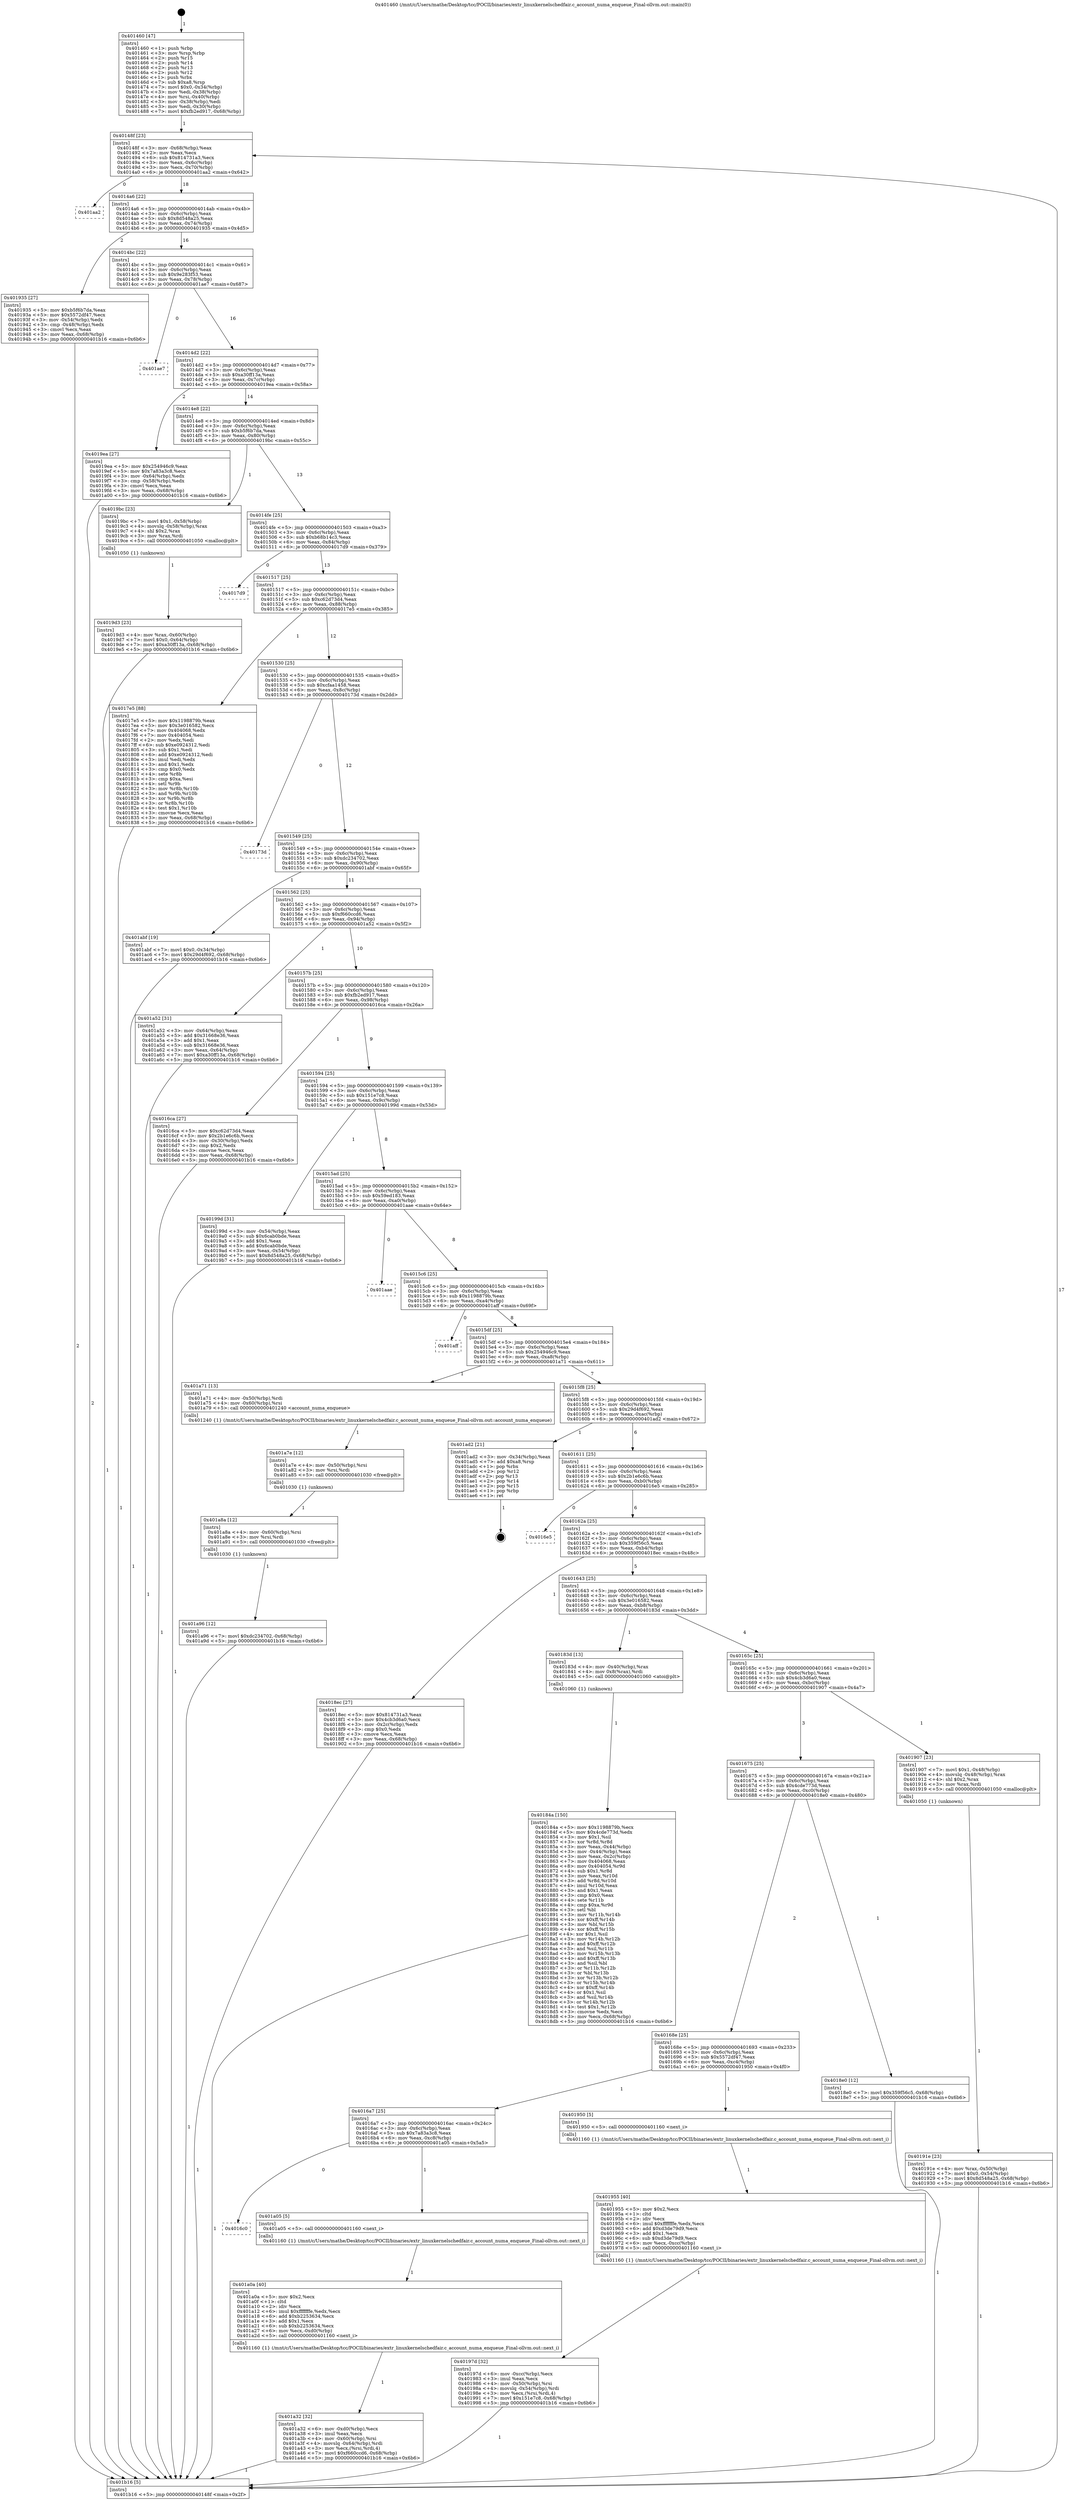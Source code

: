 digraph "0x401460" {
  label = "0x401460 (/mnt/c/Users/mathe/Desktop/tcc/POCII/binaries/extr_linuxkernelschedfair.c_account_numa_enqueue_Final-ollvm.out::main(0))"
  labelloc = "t"
  node[shape=record]

  Entry [label="",width=0.3,height=0.3,shape=circle,fillcolor=black,style=filled]
  "0x40148f" [label="{
     0x40148f [23]\l
     | [instrs]\l
     &nbsp;&nbsp;0x40148f \<+3\>: mov -0x68(%rbp),%eax\l
     &nbsp;&nbsp;0x401492 \<+2\>: mov %eax,%ecx\l
     &nbsp;&nbsp;0x401494 \<+6\>: sub $0x814731a3,%ecx\l
     &nbsp;&nbsp;0x40149a \<+3\>: mov %eax,-0x6c(%rbp)\l
     &nbsp;&nbsp;0x40149d \<+3\>: mov %ecx,-0x70(%rbp)\l
     &nbsp;&nbsp;0x4014a0 \<+6\>: je 0000000000401aa2 \<main+0x642\>\l
  }"]
  "0x401aa2" [label="{
     0x401aa2\l
  }", style=dashed]
  "0x4014a6" [label="{
     0x4014a6 [22]\l
     | [instrs]\l
     &nbsp;&nbsp;0x4014a6 \<+5\>: jmp 00000000004014ab \<main+0x4b\>\l
     &nbsp;&nbsp;0x4014ab \<+3\>: mov -0x6c(%rbp),%eax\l
     &nbsp;&nbsp;0x4014ae \<+5\>: sub $0x8d548a25,%eax\l
     &nbsp;&nbsp;0x4014b3 \<+3\>: mov %eax,-0x74(%rbp)\l
     &nbsp;&nbsp;0x4014b6 \<+6\>: je 0000000000401935 \<main+0x4d5\>\l
  }"]
  Exit [label="",width=0.3,height=0.3,shape=circle,fillcolor=black,style=filled,peripheries=2]
  "0x401935" [label="{
     0x401935 [27]\l
     | [instrs]\l
     &nbsp;&nbsp;0x401935 \<+5\>: mov $0xb5f6b7da,%eax\l
     &nbsp;&nbsp;0x40193a \<+5\>: mov $0x5572df47,%ecx\l
     &nbsp;&nbsp;0x40193f \<+3\>: mov -0x54(%rbp),%edx\l
     &nbsp;&nbsp;0x401942 \<+3\>: cmp -0x48(%rbp),%edx\l
     &nbsp;&nbsp;0x401945 \<+3\>: cmovl %ecx,%eax\l
     &nbsp;&nbsp;0x401948 \<+3\>: mov %eax,-0x68(%rbp)\l
     &nbsp;&nbsp;0x40194b \<+5\>: jmp 0000000000401b16 \<main+0x6b6\>\l
  }"]
  "0x4014bc" [label="{
     0x4014bc [22]\l
     | [instrs]\l
     &nbsp;&nbsp;0x4014bc \<+5\>: jmp 00000000004014c1 \<main+0x61\>\l
     &nbsp;&nbsp;0x4014c1 \<+3\>: mov -0x6c(%rbp),%eax\l
     &nbsp;&nbsp;0x4014c4 \<+5\>: sub $0x9e283f53,%eax\l
     &nbsp;&nbsp;0x4014c9 \<+3\>: mov %eax,-0x78(%rbp)\l
     &nbsp;&nbsp;0x4014cc \<+6\>: je 0000000000401ae7 \<main+0x687\>\l
  }"]
  "0x401a96" [label="{
     0x401a96 [12]\l
     | [instrs]\l
     &nbsp;&nbsp;0x401a96 \<+7\>: movl $0xdc234702,-0x68(%rbp)\l
     &nbsp;&nbsp;0x401a9d \<+5\>: jmp 0000000000401b16 \<main+0x6b6\>\l
  }"]
  "0x401ae7" [label="{
     0x401ae7\l
  }", style=dashed]
  "0x4014d2" [label="{
     0x4014d2 [22]\l
     | [instrs]\l
     &nbsp;&nbsp;0x4014d2 \<+5\>: jmp 00000000004014d7 \<main+0x77\>\l
     &nbsp;&nbsp;0x4014d7 \<+3\>: mov -0x6c(%rbp),%eax\l
     &nbsp;&nbsp;0x4014da \<+5\>: sub $0xa30ff13a,%eax\l
     &nbsp;&nbsp;0x4014df \<+3\>: mov %eax,-0x7c(%rbp)\l
     &nbsp;&nbsp;0x4014e2 \<+6\>: je 00000000004019ea \<main+0x58a\>\l
  }"]
  "0x401a8a" [label="{
     0x401a8a [12]\l
     | [instrs]\l
     &nbsp;&nbsp;0x401a8a \<+4\>: mov -0x60(%rbp),%rsi\l
     &nbsp;&nbsp;0x401a8e \<+3\>: mov %rsi,%rdi\l
     &nbsp;&nbsp;0x401a91 \<+5\>: call 0000000000401030 \<free@plt\>\l
     | [calls]\l
     &nbsp;&nbsp;0x401030 \{1\} (unknown)\l
  }"]
  "0x4019ea" [label="{
     0x4019ea [27]\l
     | [instrs]\l
     &nbsp;&nbsp;0x4019ea \<+5\>: mov $0x254946c9,%eax\l
     &nbsp;&nbsp;0x4019ef \<+5\>: mov $0x7a83a3c8,%ecx\l
     &nbsp;&nbsp;0x4019f4 \<+3\>: mov -0x64(%rbp),%edx\l
     &nbsp;&nbsp;0x4019f7 \<+3\>: cmp -0x58(%rbp),%edx\l
     &nbsp;&nbsp;0x4019fa \<+3\>: cmovl %ecx,%eax\l
     &nbsp;&nbsp;0x4019fd \<+3\>: mov %eax,-0x68(%rbp)\l
     &nbsp;&nbsp;0x401a00 \<+5\>: jmp 0000000000401b16 \<main+0x6b6\>\l
  }"]
  "0x4014e8" [label="{
     0x4014e8 [22]\l
     | [instrs]\l
     &nbsp;&nbsp;0x4014e8 \<+5\>: jmp 00000000004014ed \<main+0x8d\>\l
     &nbsp;&nbsp;0x4014ed \<+3\>: mov -0x6c(%rbp),%eax\l
     &nbsp;&nbsp;0x4014f0 \<+5\>: sub $0xb5f6b7da,%eax\l
     &nbsp;&nbsp;0x4014f5 \<+3\>: mov %eax,-0x80(%rbp)\l
     &nbsp;&nbsp;0x4014f8 \<+6\>: je 00000000004019bc \<main+0x55c\>\l
  }"]
  "0x401a7e" [label="{
     0x401a7e [12]\l
     | [instrs]\l
     &nbsp;&nbsp;0x401a7e \<+4\>: mov -0x50(%rbp),%rsi\l
     &nbsp;&nbsp;0x401a82 \<+3\>: mov %rsi,%rdi\l
     &nbsp;&nbsp;0x401a85 \<+5\>: call 0000000000401030 \<free@plt\>\l
     | [calls]\l
     &nbsp;&nbsp;0x401030 \{1\} (unknown)\l
  }"]
  "0x4019bc" [label="{
     0x4019bc [23]\l
     | [instrs]\l
     &nbsp;&nbsp;0x4019bc \<+7\>: movl $0x1,-0x58(%rbp)\l
     &nbsp;&nbsp;0x4019c3 \<+4\>: movslq -0x58(%rbp),%rax\l
     &nbsp;&nbsp;0x4019c7 \<+4\>: shl $0x2,%rax\l
     &nbsp;&nbsp;0x4019cb \<+3\>: mov %rax,%rdi\l
     &nbsp;&nbsp;0x4019ce \<+5\>: call 0000000000401050 \<malloc@plt\>\l
     | [calls]\l
     &nbsp;&nbsp;0x401050 \{1\} (unknown)\l
  }"]
  "0x4014fe" [label="{
     0x4014fe [25]\l
     | [instrs]\l
     &nbsp;&nbsp;0x4014fe \<+5\>: jmp 0000000000401503 \<main+0xa3\>\l
     &nbsp;&nbsp;0x401503 \<+3\>: mov -0x6c(%rbp),%eax\l
     &nbsp;&nbsp;0x401506 \<+5\>: sub $0xb68b14c3,%eax\l
     &nbsp;&nbsp;0x40150b \<+6\>: mov %eax,-0x84(%rbp)\l
     &nbsp;&nbsp;0x401511 \<+6\>: je 00000000004017d9 \<main+0x379\>\l
  }"]
  "0x401a32" [label="{
     0x401a32 [32]\l
     | [instrs]\l
     &nbsp;&nbsp;0x401a32 \<+6\>: mov -0xd0(%rbp),%ecx\l
     &nbsp;&nbsp;0x401a38 \<+3\>: imul %eax,%ecx\l
     &nbsp;&nbsp;0x401a3b \<+4\>: mov -0x60(%rbp),%rsi\l
     &nbsp;&nbsp;0x401a3f \<+4\>: movslq -0x64(%rbp),%rdi\l
     &nbsp;&nbsp;0x401a43 \<+3\>: mov %ecx,(%rsi,%rdi,4)\l
     &nbsp;&nbsp;0x401a46 \<+7\>: movl $0xf660ccd6,-0x68(%rbp)\l
     &nbsp;&nbsp;0x401a4d \<+5\>: jmp 0000000000401b16 \<main+0x6b6\>\l
  }"]
  "0x4017d9" [label="{
     0x4017d9\l
  }", style=dashed]
  "0x401517" [label="{
     0x401517 [25]\l
     | [instrs]\l
     &nbsp;&nbsp;0x401517 \<+5\>: jmp 000000000040151c \<main+0xbc\>\l
     &nbsp;&nbsp;0x40151c \<+3\>: mov -0x6c(%rbp),%eax\l
     &nbsp;&nbsp;0x40151f \<+5\>: sub $0xc62d73d4,%eax\l
     &nbsp;&nbsp;0x401524 \<+6\>: mov %eax,-0x88(%rbp)\l
     &nbsp;&nbsp;0x40152a \<+6\>: je 00000000004017e5 \<main+0x385\>\l
  }"]
  "0x401a0a" [label="{
     0x401a0a [40]\l
     | [instrs]\l
     &nbsp;&nbsp;0x401a0a \<+5\>: mov $0x2,%ecx\l
     &nbsp;&nbsp;0x401a0f \<+1\>: cltd\l
     &nbsp;&nbsp;0x401a10 \<+2\>: idiv %ecx\l
     &nbsp;&nbsp;0x401a12 \<+6\>: imul $0xfffffffe,%edx,%ecx\l
     &nbsp;&nbsp;0x401a18 \<+6\>: add $0xb2253634,%ecx\l
     &nbsp;&nbsp;0x401a1e \<+3\>: add $0x1,%ecx\l
     &nbsp;&nbsp;0x401a21 \<+6\>: sub $0xb2253634,%ecx\l
     &nbsp;&nbsp;0x401a27 \<+6\>: mov %ecx,-0xd0(%rbp)\l
     &nbsp;&nbsp;0x401a2d \<+5\>: call 0000000000401160 \<next_i\>\l
     | [calls]\l
     &nbsp;&nbsp;0x401160 \{1\} (/mnt/c/Users/mathe/Desktop/tcc/POCII/binaries/extr_linuxkernelschedfair.c_account_numa_enqueue_Final-ollvm.out::next_i)\l
  }"]
  "0x4017e5" [label="{
     0x4017e5 [88]\l
     | [instrs]\l
     &nbsp;&nbsp;0x4017e5 \<+5\>: mov $0x1198879b,%eax\l
     &nbsp;&nbsp;0x4017ea \<+5\>: mov $0x3e016582,%ecx\l
     &nbsp;&nbsp;0x4017ef \<+7\>: mov 0x404068,%edx\l
     &nbsp;&nbsp;0x4017f6 \<+7\>: mov 0x404054,%esi\l
     &nbsp;&nbsp;0x4017fd \<+2\>: mov %edx,%edi\l
     &nbsp;&nbsp;0x4017ff \<+6\>: sub $0xe0924312,%edi\l
     &nbsp;&nbsp;0x401805 \<+3\>: sub $0x1,%edi\l
     &nbsp;&nbsp;0x401808 \<+6\>: add $0xe0924312,%edi\l
     &nbsp;&nbsp;0x40180e \<+3\>: imul %edi,%edx\l
     &nbsp;&nbsp;0x401811 \<+3\>: and $0x1,%edx\l
     &nbsp;&nbsp;0x401814 \<+3\>: cmp $0x0,%edx\l
     &nbsp;&nbsp;0x401817 \<+4\>: sete %r8b\l
     &nbsp;&nbsp;0x40181b \<+3\>: cmp $0xa,%esi\l
     &nbsp;&nbsp;0x40181e \<+4\>: setl %r9b\l
     &nbsp;&nbsp;0x401822 \<+3\>: mov %r8b,%r10b\l
     &nbsp;&nbsp;0x401825 \<+3\>: and %r9b,%r10b\l
     &nbsp;&nbsp;0x401828 \<+3\>: xor %r9b,%r8b\l
     &nbsp;&nbsp;0x40182b \<+3\>: or %r8b,%r10b\l
     &nbsp;&nbsp;0x40182e \<+4\>: test $0x1,%r10b\l
     &nbsp;&nbsp;0x401832 \<+3\>: cmovne %ecx,%eax\l
     &nbsp;&nbsp;0x401835 \<+3\>: mov %eax,-0x68(%rbp)\l
     &nbsp;&nbsp;0x401838 \<+5\>: jmp 0000000000401b16 \<main+0x6b6\>\l
  }"]
  "0x401530" [label="{
     0x401530 [25]\l
     | [instrs]\l
     &nbsp;&nbsp;0x401530 \<+5\>: jmp 0000000000401535 \<main+0xd5\>\l
     &nbsp;&nbsp;0x401535 \<+3\>: mov -0x6c(%rbp),%eax\l
     &nbsp;&nbsp;0x401538 \<+5\>: sub $0xcfaa1458,%eax\l
     &nbsp;&nbsp;0x40153d \<+6\>: mov %eax,-0x8c(%rbp)\l
     &nbsp;&nbsp;0x401543 \<+6\>: je 000000000040173d \<main+0x2dd\>\l
  }"]
  "0x4016c0" [label="{
     0x4016c0\l
  }", style=dashed]
  "0x40173d" [label="{
     0x40173d\l
  }", style=dashed]
  "0x401549" [label="{
     0x401549 [25]\l
     | [instrs]\l
     &nbsp;&nbsp;0x401549 \<+5\>: jmp 000000000040154e \<main+0xee\>\l
     &nbsp;&nbsp;0x40154e \<+3\>: mov -0x6c(%rbp),%eax\l
     &nbsp;&nbsp;0x401551 \<+5\>: sub $0xdc234702,%eax\l
     &nbsp;&nbsp;0x401556 \<+6\>: mov %eax,-0x90(%rbp)\l
     &nbsp;&nbsp;0x40155c \<+6\>: je 0000000000401abf \<main+0x65f\>\l
  }"]
  "0x401a05" [label="{
     0x401a05 [5]\l
     | [instrs]\l
     &nbsp;&nbsp;0x401a05 \<+5\>: call 0000000000401160 \<next_i\>\l
     | [calls]\l
     &nbsp;&nbsp;0x401160 \{1\} (/mnt/c/Users/mathe/Desktop/tcc/POCII/binaries/extr_linuxkernelschedfair.c_account_numa_enqueue_Final-ollvm.out::next_i)\l
  }"]
  "0x401abf" [label="{
     0x401abf [19]\l
     | [instrs]\l
     &nbsp;&nbsp;0x401abf \<+7\>: movl $0x0,-0x34(%rbp)\l
     &nbsp;&nbsp;0x401ac6 \<+7\>: movl $0x29d4f692,-0x68(%rbp)\l
     &nbsp;&nbsp;0x401acd \<+5\>: jmp 0000000000401b16 \<main+0x6b6\>\l
  }"]
  "0x401562" [label="{
     0x401562 [25]\l
     | [instrs]\l
     &nbsp;&nbsp;0x401562 \<+5\>: jmp 0000000000401567 \<main+0x107\>\l
     &nbsp;&nbsp;0x401567 \<+3\>: mov -0x6c(%rbp),%eax\l
     &nbsp;&nbsp;0x40156a \<+5\>: sub $0xf660ccd6,%eax\l
     &nbsp;&nbsp;0x40156f \<+6\>: mov %eax,-0x94(%rbp)\l
     &nbsp;&nbsp;0x401575 \<+6\>: je 0000000000401a52 \<main+0x5f2\>\l
  }"]
  "0x4019d3" [label="{
     0x4019d3 [23]\l
     | [instrs]\l
     &nbsp;&nbsp;0x4019d3 \<+4\>: mov %rax,-0x60(%rbp)\l
     &nbsp;&nbsp;0x4019d7 \<+7\>: movl $0x0,-0x64(%rbp)\l
     &nbsp;&nbsp;0x4019de \<+7\>: movl $0xa30ff13a,-0x68(%rbp)\l
     &nbsp;&nbsp;0x4019e5 \<+5\>: jmp 0000000000401b16 \<main+0x6b6\>\l
  }"]
  "0x401a52" [label="{
     0x401a52 [31]\l
     | [instrs]\l
     &nbsp;&nbsp;0x401a52 \<+3\>: mov -0x64(%rbp),%eax\l
     &nbsp;&nbsp;0x401a55 \<+5\>: add $0x31668e36,%eax\l
     &nbsp;&nbsp;0x401a5a \<+3\>: add $0x1,%eax\l
     &nbsp;&nbsp;0x401a5d \<+5\>: sub $0x31668e36,%eax\l
     &nbsp;&nbsp;0x401a62 \<+3\>: mov %eax,-0x64(%rbp)\l
     &nbsp;&nbsp;0x401a65 \<+7\>: movl $0xa30ff13a,-0x68(%rbp)\l
     &nbsp;&nbsp;0x401a6c \<+5\>: jmp 0000000000401b16 \<main+0x6b6\>\l
  }"]
  "0x40157b" [label="{
     0x40157b [25]\l
     | [instrs]\l
     &nbsp;&nbsp;0x40157b \<+5\>: jmp 0000000000401580 \<main+0x120\>\l
     &nbsp;&nbsp;0x401580 \<+3\>: mov -0x6c(%rbp),%eax\l
     &nbsp;&nbsp;0x401583 \<+5\>: sub $0xfb2ed917,%eax\l
     &nbsp;&nbsp;0x401588 \<+6\>: mov %eax,-0x98(%rbp)\l
     &nbsp;&nbsp;0x40158e \<+6\>: je 00000000004016ca \<main+0x26a\>\l
  }"]
  "0x40197d" [label="{
     0x40197d [32]\l
     | [instrs]\l
     &nbsp;&nbsp;0x40197d \<+6\>: mov -0xcc(%rbp),%ecx\l
     &nbsp;&nbsp;0x401983 \<+3\>: imul %eax,%ecx\l
     &nbsp;&nbsp;0x401986 \<+4\>: mov -0x50(%rbp),%rsi\l
     &nbsp;&nbsp;0x40198a \<+4\>: movslq -0x54(%rbp),%rdi\l
     &nbsp;&nbsp;0x40198e \<+3\>: mov %ecx,(%rsi,%rdi,4)\l
     &nbsp;&nbsp;0x401991 \<+7\>: movl $0x151e7c8,-0x68(%rbp)\l
     &nbsp;&nbsp;0x401998 \<+5\>: jmp 0000000000401b16 \<main+0x6b6\>\l
  }"]
  "0x4016ca" [label="{
     0x4016ca [27]\l
     | [instrs]\l
     &nbsp;&nbsp;0x4016ca \<+5\>: mov $0xc62d73d4,%eax\l
     &nbsp;&nbsp;0x4016cf \<+5\>: mov $0x2b1e6c6b,%ecx\l
     &nbsp;&nbsp;0x4016d4 \<+3\>: mov -0x30(%rbp),%edx\l
     &nbsp;&nbsp;0x4016d7 \<+3\>: cmp $0x2,%edx\l
     &nbsp;&nbsp;0x4016da \<+3\>: cmovne %ecx,%eax\l
     &nbsp;&nbsp;0x4016dd \<+3\>: mov %eax,-0x68(%rbp)\l
     &nbsp;&nbsp;0x4016e0 \<+5\>: jmp 0000000000401b16 \<main+0x6b6\>\l
  }"]
  "0x401594" [label="{
     0x401594 [25]\l
     | [instrs]\l
     &nbsp;&nbsp;0x401594 \<+5\>: jmp 0000000000401599 \<main+0x139\>\l
     &nbsp;&nbsp;0x401599 \<+3\>: mov -0x6c(%rbp),%eax\l
     &nbsp;&nbsp;0x40159c \<+5\>: sub $0x151e7c8,%eax\l
     &nbsp;&nbsp;0x4015a1 \<+6\>: mov %eax,-0x9c(%rbp)\l
     &nbsp;&nbsp;0x4015a7 \<+6\>: je 000000000040199d \<main+0x53d\>\l
  }"]
  "0x401b16" [label="{
     0x401b16 [5]\l
     | [instrs]\l
     &nbsp;&nbsp;0x401b16 \<+5\>: jmp 000000000040148f \<main+0x2f\>\l
  }"]
  "0x401460" [label="{
     0x401460 [47]\l
     | [instrs]\l
     &nbsp;&nbsp;0x401460 \<+1\>: push %rbp\l
     &nbsp;&nbsp;0x401461 \<+3\>: mov %rsp,%rbp\l
     &nbsp;&nbsp;0x401464 \<+2\>: push %r15\l
     &nbsp;&nbsp;0x401466 \<+2\>: push %r14\l
     &nbsp;&nbsp;0x401468 \<+2\>: push %r13\l
     &nbsp;&nbsp;0x40146a \<+2\>: push %r12\l
     &nbsp;&nbsp;0x40146c \<+1\>: push %rbx\l
     &nbsp;&nbsp;0x40146d \<+7\>: sub $0xa8,%rsp\l
     &nbsp;&nbsp;0x401474 \<+7\>: movl $0x0,-0x34(%rbp)\l
     &nbsp;&nbsp;0x40147b \<+3\>: mov %edi,-0x38(%rbp)\l
     &nbsp;&nbsp;0x40147e \<+4\>: mov %rsi,-0x40(%rbp)\l
     &nbsp;&nbsp;0x401482 \<+3\>: mov -0x38(%rbp),%edi\l
     &nbsp;&nbsp;0x401485 \<+3\>: mov %edi,-0x30(%rbp)\l
     &nbsp;&nbsp;0x401488 \<+7\>: movl $0xfb2ed917,-0x68(%rbp)\l
  }"]
  "0x401955" [label="{
     0x401955 [40]\l
     | [instrs]\l
     &nbsp;&nbsp;0x401955 \<+5\>: mov $0x2,%ecx\l
     &nbsp;&nbsp;0x40195a \<+1\>: cltd\l
     &nbsp;&nbsp;0x40195b \<+2\>: idiv %ecx\l
     &nbsp;&nbsp;0x40195d \<+6\>: imul $0xfffffffe,%edx,%ecx\l
     &nbsp;&nbsp;0x401963 \<+6\>: add $0xd3de79d9,%ecx\l
     &nbsp;&nbsp;0x401969 \<+3\>: add $0x1,%ecx\l
     &nbsp;&nbsp;0x40196c \<+6\>: sub $0xd3de79d9,%ecx\l
     &nbsp;&nbsp;0x401972 \<+6\>: mov %ecx,-0xcc(%rbp)\l
     &nbsp;&nbsp;0x401978 \<+5\>: call 0000000000401160 \<next_i\>\l
     | [calls]\l
     &nbsp;&nbsp;0x401160 \{1\} (/mnt/c/Users/mathe/Desktop/tcc/POCII/binaries/extr_linuxkernelschedfair.c_account_numa_enqueue_Final-ollvm.out::next_i)\l
  }"]
  "0x40199d" [label="{
     0x40199d [31]\l
     | [instrs]\l
     &nbsp;&nbsp;0x40199d \<+3\>: mov -0x54(%rbp),%eax\l
     &nbsp;&nbsp;0x4019a0 \<+5\>: sub $0x6cab0bde,%eax\l
     &nbsp;&nbsp;0x4019a5 \<+3\>: add $0x1,%eax\l
     &nbsp;&nbsp;0x4019a8 \<+5\>: add $0x6cab0bde,%eax\l
     &nbsp;&nbsp;0x4019ad \<+3\>: mov %eax,-0x54(%rbp)\l
     &nbsp;&nbsp;0x4019b0 \<+7\>: movl $0x8d548a25,-0x68(%rbp)\l
     &nbsp;&nbsp;0x4019b7 \<+5\>: jmp 0000000000401b16 \<main+0x6b6\>\l
  }"]
  "0x4015ad" [label="{
     0x4015ad [25]\l
     | [instrs]\l
     &nbsp;&nbsp;0x4015ad \<+5\>: jmp 00000000004015b2 \<main+0x152\>\l
     &nbsp;&nbsp;0x4015b2 \<+3\>: mov -0x6c(%rbp),%eax\l
     &nbsp;&nbsp;0x4015b5 \<+5\>: sub $0x59ed183,%eax\l
     &nbsp;&nbsp;0x4015ba \<+6\>: mov %eax,-0xa0(%rbp)\l
     &nbsp;&nbsp;0x4015c0 \<+6\>: je 0000000000401aae \<main+0x64e\>\l
  }"]
  "0x4016a7" [label="{
     0x4016a7 [25]\l
     | [instrs]\l
     &nbsp;&nbsp;0x4016a7 \<+5\>: jmp 00000000004016ac \<main+0x24c\>\l
     &nbsp;&nbsp;0x4016ac \<+3\>: mov -0x6c(%rbp),%eax\l
     &nbsp;&nbsp;0x4016af \<+5\>: sub $0x7a83a3c8,%eax\l
     &nbsp;&nbsp;0x4016b4 \<+6\>: mov %eax,-0xc8(%rbp)\l
     &nbsp;&nbsp;0x4016ba \<+6\>: je 0000000000401a05 \<main+0x5a5\>\l
  }"]
  "0x401aae" [label="{
     0x401aae\l
  }", style=dashed]
  "0x4015c6" [label="{
     0x4015c6 [25]\l
     | [instrs]\l
     &nbsp;&nbsp;0x4015c6 \<+5\>: jmp 00000000004015cb \<main+0x16b\>\l
     &nbsp;&nbsp;0x4015cb \<+3\>: mov -0x6c(%rbp),%eax\l
     &nbsp;&nbsp;0x4015ce \<+5\>: sub $0x1198879b,%eax\l
     &nbsp;&nbsp;0x4015d3 \<+6\>: mov %eax,-0xa4(%rbp)\l
     &nbsp;&nbsp;0x4015d9 \<+6\>: je 0000000000401aff \<main+0x69f\>\l
  }"]
  "0x401950" [label="{
     0x401950 [5]\l
     | [instrs]\l
     &nbsp;&nbsp;0x401950 \<+5\>: call 0000000000401160 \<next_i\>\l
     | [calls]\l
     &nbsp;&nbsp;0x401160 \{1\} (/mnt/c/Users/mathe/Desktop/tcc/POCII/binaries/extr_linuxkernelschedfair.c_account_numa_enqueue_Final-ollvm.out::next_i)\l
  }"]
  "0x401aff" [label="{
     0x401aff\l
  }", style=dashed]
  "0x4015df" [label="{
     0x4015df [25]\l
     | [instrs]\l
     &nbsp;&nbsp;0x4015df \<+5\>: jmp 00000000004015e4 \<main+0x184\>\l
     &nbsp;&nbsp;0x4015e4 \<+3\>: mov -0x6c(%rbp),%eax\l
     &nbsp;&nbsp;0x4015e7 \<+5\>: sub $0x254946c9,%eax\l
     &nbsp;&nbsp;0x4015ec \<+6\>: mov %eax,-0xa8(%rbp)\l
     &nbsp;&nbsp;0x4015f2 \<+6\>: je 0000000000401a71 \<main+0x611\>\l
  }"]
  "0x40191e" [label="{
     0x40191e [23]\l
     | [instrs]\l
     &nbsp;&nbsp;0x40191e \<+4\>: mov %rax,-0x50(%rbp)\l
     &nbsp;&nbsp;0x401922 \<+7\>: movl $0x0,-0x54(%rbp)\l
     &nbsp;&nbsp;0x401929 \<+7\>: movl $0x8d548a25,-0x68(%rbp)\l
     &nbsp;&nbsp;0x401930 \<+5\>: jmp 0000000000401b16 \<main+0x6b6\>\l
  }"]
  "0x401a71" [label="{
     0x401a71 [13]\l
     | [instrs]\l
     &nbsp;&nbsp;0x401a71 \<+4\>: mov -0x50(%rbp),%rdi\l
     &nbsp;&nbsp;0x401a75 \<+4\>: mov -0x60(%rbp),%rsi\l
     &nbsp;&nbsp;0x401a79 \<+5\>: call 0000000000401240 \<account_numa_enqueue\>\l
     | [calls]\l
     &nbsp;&nbsp;0x401240 \{1\} (/mnt/c/Users/mathe/Desktop/tcc/POCII/binaries/extr_linuxkernelschedfair.c_account_numa_enqueue_Final-ollvm.out::account_numa_enqueue)\l
  }"]
  "0x4015f8" [label="{
     0x4015f8 [25]\l
     | [instrs]\l
     &nbsp;&nbsp;0x4015f8 \<+5\>: jmp 00000000004015fd \<main+0x19d\>\l
     &nbsp;&nbsp;0x4015fd \<+3\>: mov -0x6c(%rbp),%eax\l
     &nbsp;&nbsp;0x401600 \<+5\>: sub $0x29d4f692,%eax\l
     &nbsp;&nbsp;0x401605 \<+6\>: mov %eax,-0xac(%rbp)\l
     &nbsp;&nbsp;0x40160b \<+6\>: je 0000000000401ad2 \<main+0x672\>\l
  }"]
  "0x40168e" [label="{
     0x40168e [25]\l
     | [instrs]\l
     &nbsp;&nbsp;0x40168e \<+5\>: jmp 0000000000401693 \<main+0x233\>\l
     &nbsp;&nbsp;0x401693 \<+3\>: mov -0x6c(%rbp),%eax\l
     &nbsp;&nbsp;0x401696 \<+5\>: sub $0x5572df47,%eax\l
     &nbsp;&nbsp;0x40169b \<+6\>: mov %eax,-0xc4(%rbp)\l
     &nbsp;&nbsp;0x4016a1 \<+6\>: je 0000000000401950 \<main+0x4f0\>\l
  }"]
  "0x401ad2" [label="{
     0x401ad2 [21]\l
     | [instrs]\l
     &nbsp;&nbsp;0x401ad2 \<+3\>: mov -0x34(%rbp),%eax\l
     &nbsp;&nbsp;0x401ad5 \<+7\>: add $0xa8,%rsp\l
     &nbsp;&nbsp;0x401adc \<+1\>: pop %rbx\l
     &nbsp;&nbsp;0x401add \<+2\>: pop %r12\l
     &nbsp;&nbsp;0x401adf \<+2\>: pop %r13\l
     &nbsp;&nbsp;0x401ae1 \<+2\>: pop %r14\l
     &nbsp;&nbsp;0x401ae3 \<+2\>: pop %r15\l
     &nbsp;&nbsp;0x401ae5 \<+1\>: pop %rbp\l
     &nbsp;&nbsp;0x401ae6 \<+1\>: ret\l
  }"]
  "0x401611" [label="{
     0x401611 [25]\l
     | [instrs]\l
     &nbsp;&nbsp;0x401611 \<+5\>: jmp 0000000000401616 \<main+0x1b6\>\l
     &nbsp;&nbsp;0x401616 \<+3\>: mov -0x6c(%rbp),%eax\l
     &nbsp;&nbsp;0x401619 \<+5\>: sub $0x2b1e6c6b,%eax\l
     &nbsp;&nbsp;0x40161e \<+6\>: mov %eax,-0xb0(%rbp)\l
     &nbsp;&nbsp;0x401624 \<+6\>: je 00000000004016e5 \<main+0x285\>\l
  }"]
  "0x4018e0" [label="{
     0x4018e0 [12]\l
     | [instrs]\l
     &nbsp;&nbsp;0x4018e0 \<+7\>: movl $0x359f56c5,-0x68(%rbp)\l
     &nbsp;&nbsp;0x4018e7 \<+5\>: jmp 0000000000401b16 \<main+0x6b6\>\l
  }"]
  "0x4016e5" [label="{
     0x4016e5\l
  }", style=dashed]
  "0x40162a" [label="{
     0x40162a [25]\l
     | [instrs]\l
     &nbsp;&nbsp;0x40162a \<+5\>: jmp 000000000040162f \<main+0x1cf\>\l
     &nbsp;&nbsp;0x40162f \<+3\>: mov -0x6c(%rbp),%eax\l
     &nbsp;&nbsp;0x401632 \<+5\>: sub $0x359f56c5,%eax\l
     &nbsp;&nbsp;0x401637 \<+6\>: mov %eax,-0xb4(%rbp)\l
     &nbsp;&nbsp;0x40163d \<+6\>: je 00000000004018ec \<main+0x48c\>\l
  }"]
  "0x401675" [label="{
     0x401675 [25]\l
     | [instrs]\l
     &nbsp;&nbsp;0x401675 \<+5\>: jmp 000000000040167a \<main+0x21a\>\l
     &nbsp;&nbsp;0x40167a \<+3\>: mov -0x6c(%rbp),%eax\l
     &nbsp;&nbsp;0x40167d \<+5\>: sub $0x4cde773d,%eax\l
     &nbsp;&nbsp;0x401682 \<+6\>: mov %eax,-0xc0(%rbp)\l
     &nbsp;&nbsp;0x401688 \<+6\>: je 00000000004018e0 \<main+0x480\>\l
  }"]
  "0x4018ec" [label="{
     0x4018ec [27]\l
     | [instrs]\l
     &nbsp;&nbsp;0x4018ec \<+5\>: mov $0x814731a3,%eax\l
     &nbsp;&nbsp;0x4018f1 \<+5\>: mov $0x4cb3d6a0,%ecx\l
     &nbsp;&nbsp;0x4018f6 \<+3\>: mov -0x2c(%rbp),%edx\l
     &nbsp;&nbsp;0x4018f9 \<+3\>: cmp $0x0,%edx\l
     &nbsp;&nbsp;0x4018fc \<+3\>: cmove %ecx,%eax\l
     &nbsp;&nbsp;0x4018ff \<+3\>: mov %eax,-0x68(%rbp)\l
     &nbsp;&nbsp;0x401902 \<+5\>: jmp 0000000000401b16 \<main+0x6b6\>\l
  }"]
  "0x401643" [label="{
     0x401643 [25]\l
     | [instrs]\l
     &nbsp;&nbsp;0x401643 \<+5\>: jmp 0000000000401648 \<main+0x1e8\>\l
     &nbsp;&nbsp;0x401648 \<+3\>: mov -0x6c(%rbp),%eax\l
     &nbsp;&nbsp;0x40164b \<+5\>: sub $0x3e016582,%eax\l
     &nbsp;&nbsp;0x401650 \<+6\>: mov %eax,-0xb8(%rbp)\l
     &nbsp;&nbsp;0x401656 \<+6\>: je 000000000040183d \<main+0x3dd\>\l
  }"]
  "0x401907" [label="{
     0x401907 [23]\l
     | [instrs]\l
     &nbsp;&nbsp;0x401907 \<+7\>: movl $0x1,-0x48(%rbp)\l
     &nbsp;&nbsp;0x40190e \<+4\>: movslq -0x48(%rbp),%rax\l
     &nbsp;&nbsp;0x401912 \<+4\>: shl $0x2,%rax\l
     &nbsp;&nbsp;0x401916 \<+3\>: mov %rax,%rdi\l
     &nbsp;&nbsp;0x401919 \<+5\>: call 0000000000401050 \<malloc@plt\>\l
     | [calls]\l
     &nbsp;&nbsp;0x401050 \{1\} (unknown)\l
  }"]
  "0x40183d" [label="{
     0x40183d [13]\l
     | [instrs]\l
     &nbsp;&nbsp;0x40183d \<+4\>: mov -0x40(%rbp),%rax\l
     &nbsp;&nbsp;0x401841 \<+4\>: mov 0x8(%rax),%rdi\l
     &nbsp;&nbsp;0x401845 \<+5\>: call 0000000000401060 \<atoi@plt\>\l
     | [calls]\l
     &nbsp;&nbsp;0x401060 \{1\} (unknown)\l
  }"]
  "0x40165c" [label="{
     0x40165c [25]\l
     | [instrs]\l
     &nbsp;&nbsp;0x40165c \<+5\>: jmp 0000000000401661 \<main+0x201\>\l
     &nbsp;&nbsp;0x401661 \<+3\>: mov -0x6c(%rbp),%eax\l
     &nbsp;&nbsp;0x401664 \<+5\>: sub $0x4cb3d6a0,%eax\l
     &nbsp;&nbsp;0x401669 \<+6\>: mov %eax,-0xbc(%rbp)\l
     &nbsp;&nbsp;0x40166f \<+6\>: je 0000000000401907 \<main+0x4a7\>\l
  }"]
  "0x40184a" [label="{
     0x40184a [150]\l
     | [instrs]\l
     &nbsp;&nbsp;0x40184a \<+5\>: mov $0x1198879b,%ecx\l
     &nbsp;&nbsp;0x40184f \<+5\>: mov $0x4cde773d,%edx\l
     &nbsp;&nbsp;0x401854 \<+3\>: mov $0x1,%sil\l
     &nbsp;&nbsp;0x401857 \<+3\>: xor %r8d,%r8d\l
     &nbsp;&nbsp;0x40185a \<+3\>: mov %eax,-0x44(%rbp)\l
     &nbsp;&nbsp;0x40185d \<+3\>: mov -0x44(%rbp),%eax\l
     &nbsp;&nbsp;0x401860 \<+3\>: mov %eax,-0x2c(%rbp)\l
     &nbsp;&nbsp;0x401863 \<+7\>: mov 0x404068,%eax\l
     &nbsp;&nbsp;0x40186a \<+8\>: mov 0x404054,%r9d\l
     &nbsp;&nbsp;0x401872 \<+4\>: sub $0x1,%r8d\l
     &nbsp;&nbsp;0x401876 \<+3\>: mov %eax,%r10d\l
     &nbsp;&nbsp;0x401879 \<+3\>: add %r8d,%r10d\l
     &nbsp;&nbsp;0x40187c \<+4\>: imul %r10d,%eax\l
     &nbsp;&nbsp;0x401880 \<+3\>: and $0x1,%eax\l
     &nbsp;&nbsp;0x401883 \<+3\>: cmp $0x0,%eax\l
     &nbsp;&nbsp;0x401886 \<+4\>: sete %r11b\l
     &nbsp;&nbsp;0x40188a \<+4\>: cmp $0xa,%r9d\l
     &nbsp;&nbsp;0x40188e \<+3\>: setl %bl\l
     &nbsp;&nbsp;0x401891 \<+3\>: mov %r11b,%r14b\l
     &nbsp;&nbsp;0x401894 \<+4\>: xor $0xff,%r14b\l
     &nbsp;&nbsp;0x401898 \<+3\>: mov %bl,%r15b\l
     &nbsp;&nbsp;0x40189b \<+4\>: xor $0xff,%r15b\l
     &nbsp;&nbsp;0x40189f \<+4\>: xor $0x1,%sil\l
     &nbsp;&nbsp;0x4018a3 \<+3\>: mov %r14b,%r12b\l
     &nbsp;&nbsp;0x4018a6 \<+4\>: and $0xff,%r12b\l
     &nbsp;&nbsp;0x4018aa \<+3\>: and %sil,%r11b\l
     &nbsp;&nbsp;0x4018ad \<+3\>: mov %r15b,%r13b\l
     &nbsp;&nbsp;0x4018b0 \<+4\>: and $0xff,%r13b\l
     &nbsp;&nbsp;0x4018b4 \<+3\>: and %sil,%bl\l
     &nbsp;&nbsp;0x4018b7 \<+3\>: or %r11b,%r12b\l
     &nbsp;&nbsp;0x4018ba \<+3\>: or %bl,%r13b\l
     &nbsp;&nbsp;0x4018bd \<+3\>: xor %r13b,%r12b\l
     &nbsp;&nbsp;0x4018c0 \<+3\>: or %r15b,%r14b\l
     &nbsp;&nbsp;0x4018c3 \<+4\>: xor $0xff,%r14b\l
     &nbsp;&nbsp;0x4018c7 \<+4\>: or $0x1,%sil\l
     &nbsp;&nbsp;0x4018cb \<+3\>: and %sil,%r14b\l
     &nbsp;&nbsp;0x4018ce \<+3\>: or %r14b,%r12b\l
     &nbsp;&nbsp;0x4018d1 \<+4\>: test $0x1,%r12b\l
     &nbsp;&nbsp;0x4018d5 \<+3\>: cmovne %edx,%ecx\l
     &nbsp;&nbsp;0x4018d8 \<+3\>: mov %ecx,-0x68(%rbp)\l
     &nbsp;&nbsp;0x4018db \<+5\>: jmp 0000000000401b16 \<main+0x6b6\>\l
  }"]
  Entry -> "0x401460" [label=" 1"]
  "0x40148f" -> "0x401aa2" [label=" 0"]
  "0x40148f" -> "0x4014a6" [label=" 18"]
  "0x401ad2" -> Exit [label=" 1"]
  "0x4014a6" -> "0x401935" [label=" 2"]
  "0x4014a6" -> "0x4014bc" [label=" 16"]
  "0x401abf" -> "0x401b16" [label=" 1"]
  "0x4014bc" -> "0x401ae7" [label=" 0"]
  "0x4014bc" -> "0x4014d2" [label=" 16"]
  "0x401a96" -> "0x401b16" [label=" 1"]
  "0x4014d2" -> "0x4019ea" [label=" 2"]
  "0x4014d2" -> "0x4014e8" [label=" 14"]
  "0x401a8a" -> "0x401a96" [label=" 1"]
  "0x4014e8" -> "0x4019bc" [label=" 1"]
  "0x4014e8" -> "0x4014fe" [label=" 13"]
  "0x401a7e" -> "0x401a8a" [label=" 1"]
  "0x4014fe" -> "0x4017d9" [label=" 0"]
  "0x4014fe" -> "0x401517" [label=" 13"]
  "0x401a71" -> "0x401a7e" [label=" 1"]
  "0x401517" -> "0x4017e5" [label=" 1"]
  "0x401517" -> "0x401530" [label=" 12"]
  "0x401a52" -> "0x401b16" [label=" 1"]
  "0x401530" -> "0x40173d" [label=" 0"]
  "0x401530" -> "0x401549" [label=" 12"]
  "0x401a32" -> "0x401b16" [label=" 1"]
  "0x401549" -> "0x401abf" [label=" 1"]
  "0x401549" -> "0x401562" [label=" 11"]
  "0x401a0a" -> "0x401a32" [label=" 1"]
  "0x401562" -> "0x401a52" [label=" 1"]
  "0x401562" -> "0x40157b" [label=" 10"]
  "0x4016a7" -> "0x4016c0" [label=" 0"]
  "0x40157b" -> "0x4016ca" [label=" 1"]
  "0x40157b" -> "0x401594" [label=" 9"]
  "0x4016ca" -> "0x401b16" [label=" 1"]
  "0x401460" -> "0x40148f" [label=" 1"]
  "0x401b16" -> "0x40148f" [label=" 17"]
  "0x4017e5" -> "0x401b16" [label=" 1"]
  "0x4016a7" -> "0x401a05" [label=" 1"]
  "0x401594" -> "0x40199d" [label=" 1"]
  "0x401594" -> "0x4015ad" [label=" 8"]
  "0x401a05" -> "0x401a0a" [label=" 1"]
  "0x4015ad" -> "0x401aae" [label=" 0"]
  "0x4015ad" -> "0x4015c6" [label=" 8"]
  "0x4019ea" -> "0x401b16" [label=" 2"]
  "0x4015c6" -> "0x401aff" [label=" 0"]
  "0x4015c6" -> "0x4015df" [label=" 8"]
  "0x4019d3" -> "0x401b16" [label=" 1"]
  "0x4015df" -> "0x401a71" [label=" 1"]
  "0x4015df" -> "0x4015f8" [label=" 7"]
  "0x40199d" -> "0x401b16" [label=" 1"]
  "0x4015f8" -> "0x401ad2" [label=" 1"]
  "0x4015f8" -> "0x401611" [label=" 6"]
  "0x40197d" -> "0x401b16" [label=" 1"]
  "0x401611" -> "0x4016e5" [label=" 0"]
  "0x401611" -> "0x40162a" [label=" 6"]
  "0x401955" -> "0x40197d" [label=" 1"]
  "0x40162a" -> "0x4018ec" [label=" 1"]
  "0x40162a" -> "0x401643" [label=" 5"]
  "0x40168e" -> "0x4016a7" [label=" 1"]
  "0x401643" -> "0x40183d" [label=" 1"]
  "0x401643" -> "0x40165c" [label=" 4"]
  "0x40183d" -> "0x40184a" [label=" 1"]
  "0x40184a" -> "0x401b16" [label=" 1"]
  "0x40168e" -> "0x401950" [label=" 1"]
  "0x40165c" -> "0x401907" [label=" 1"]
  "0x40165c" -> "0x401675" [label=" 3"]
  "0x401950" -> "0x401955" [label=" 1"]
  "0x401675" -> "0x4018e0" [label=" 1"]
  "0x401675" -> "0x40168e" [label=" 2"]
  "0x4018e0" -> "0x401b16" [label=" 1"]
  "0x4018ec" -> "0x401b16" [label=" 1"]
  "0x401907" -> "0x40191e" [label=" 1"]
  "0x40191e" -> "0x401b16" [label=" 1"]
  "0x401935" -> "0x401b16" [label=" 2"]
  "0x4019bc" -> "0x4019d3" [label=" 1"]
}
